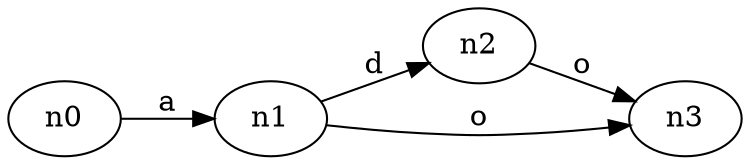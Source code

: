 digraph {
	rankdir=LR;
	n0 -> n1 [label="a"]
	n1 -> n2 [label="d"]
	n2 -> n3 [label="o"]
	n1 -> n3 [label="o",constraints=false]
}
